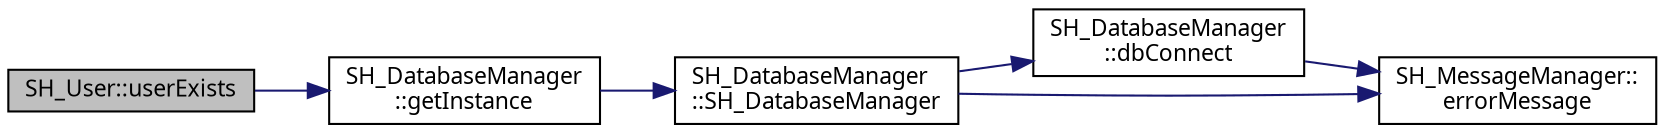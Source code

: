 digraph "SH_User::userExists"
{
 // INTERACTIVE_SVG=YES
  bgcolor="transparent";
  edge [fontname="Verdana",fontsize="11",labelfontname="Verdana",labelfontsize="11"];
  node [fontname="Verdana",fontsize="11",shape=record];
  rankdir="LR";
  Node1 [label="SH_User::userExists",height=0.2,width=0.4,color="black", fillcolor="grey75", style="filled" fontcolor="black"];
  Node1 -> Node2 [color="midnightblue",fontsize="11",style="solid"];
  Node2 [label="SH_DatabaseManager\l::getInstance",height=0.2,width=0.4,color="black",URL="$classSH__DatabaseManager.html#a638369a15265ab0aa053080a32d2ca39"];
  Node2 -> Node3 [color="midnightblue",fontsize="11",style="solid"];
  Node3 [label="SH_DatabaseManager\l::SH_DatabaseManager",height=0.2,width=0.4,color="black",URL="$classSH__DatabaseManager.html#a7b5d0e372c153eb59cdab98588994904"];
  Node3 -> Node4 [color="midnightblue",fontsize="11",style="solid"];
  Node4 [label="SH_DatabaseManager\l::dbConnect",height=0.2,width=0.4,color="black",URL="$classSH__DatabaseManager.html#aeb077fe5437f435c0cbe8d77d96dd846"];
  Node4 -> Node5 [color="midnightblue",fontsize="11",style="solid"];
  Node5 [label="SH_MessageManager::\lerrorMessage",height=0.2,width=0.4,color="black",URL="$classSH__MessageManager.html#acb5615cc90f198f4768da800a5d32362"];
  Node3 -> Node5 [color="midnightblue",fontsize="11",style="solid"];
}

